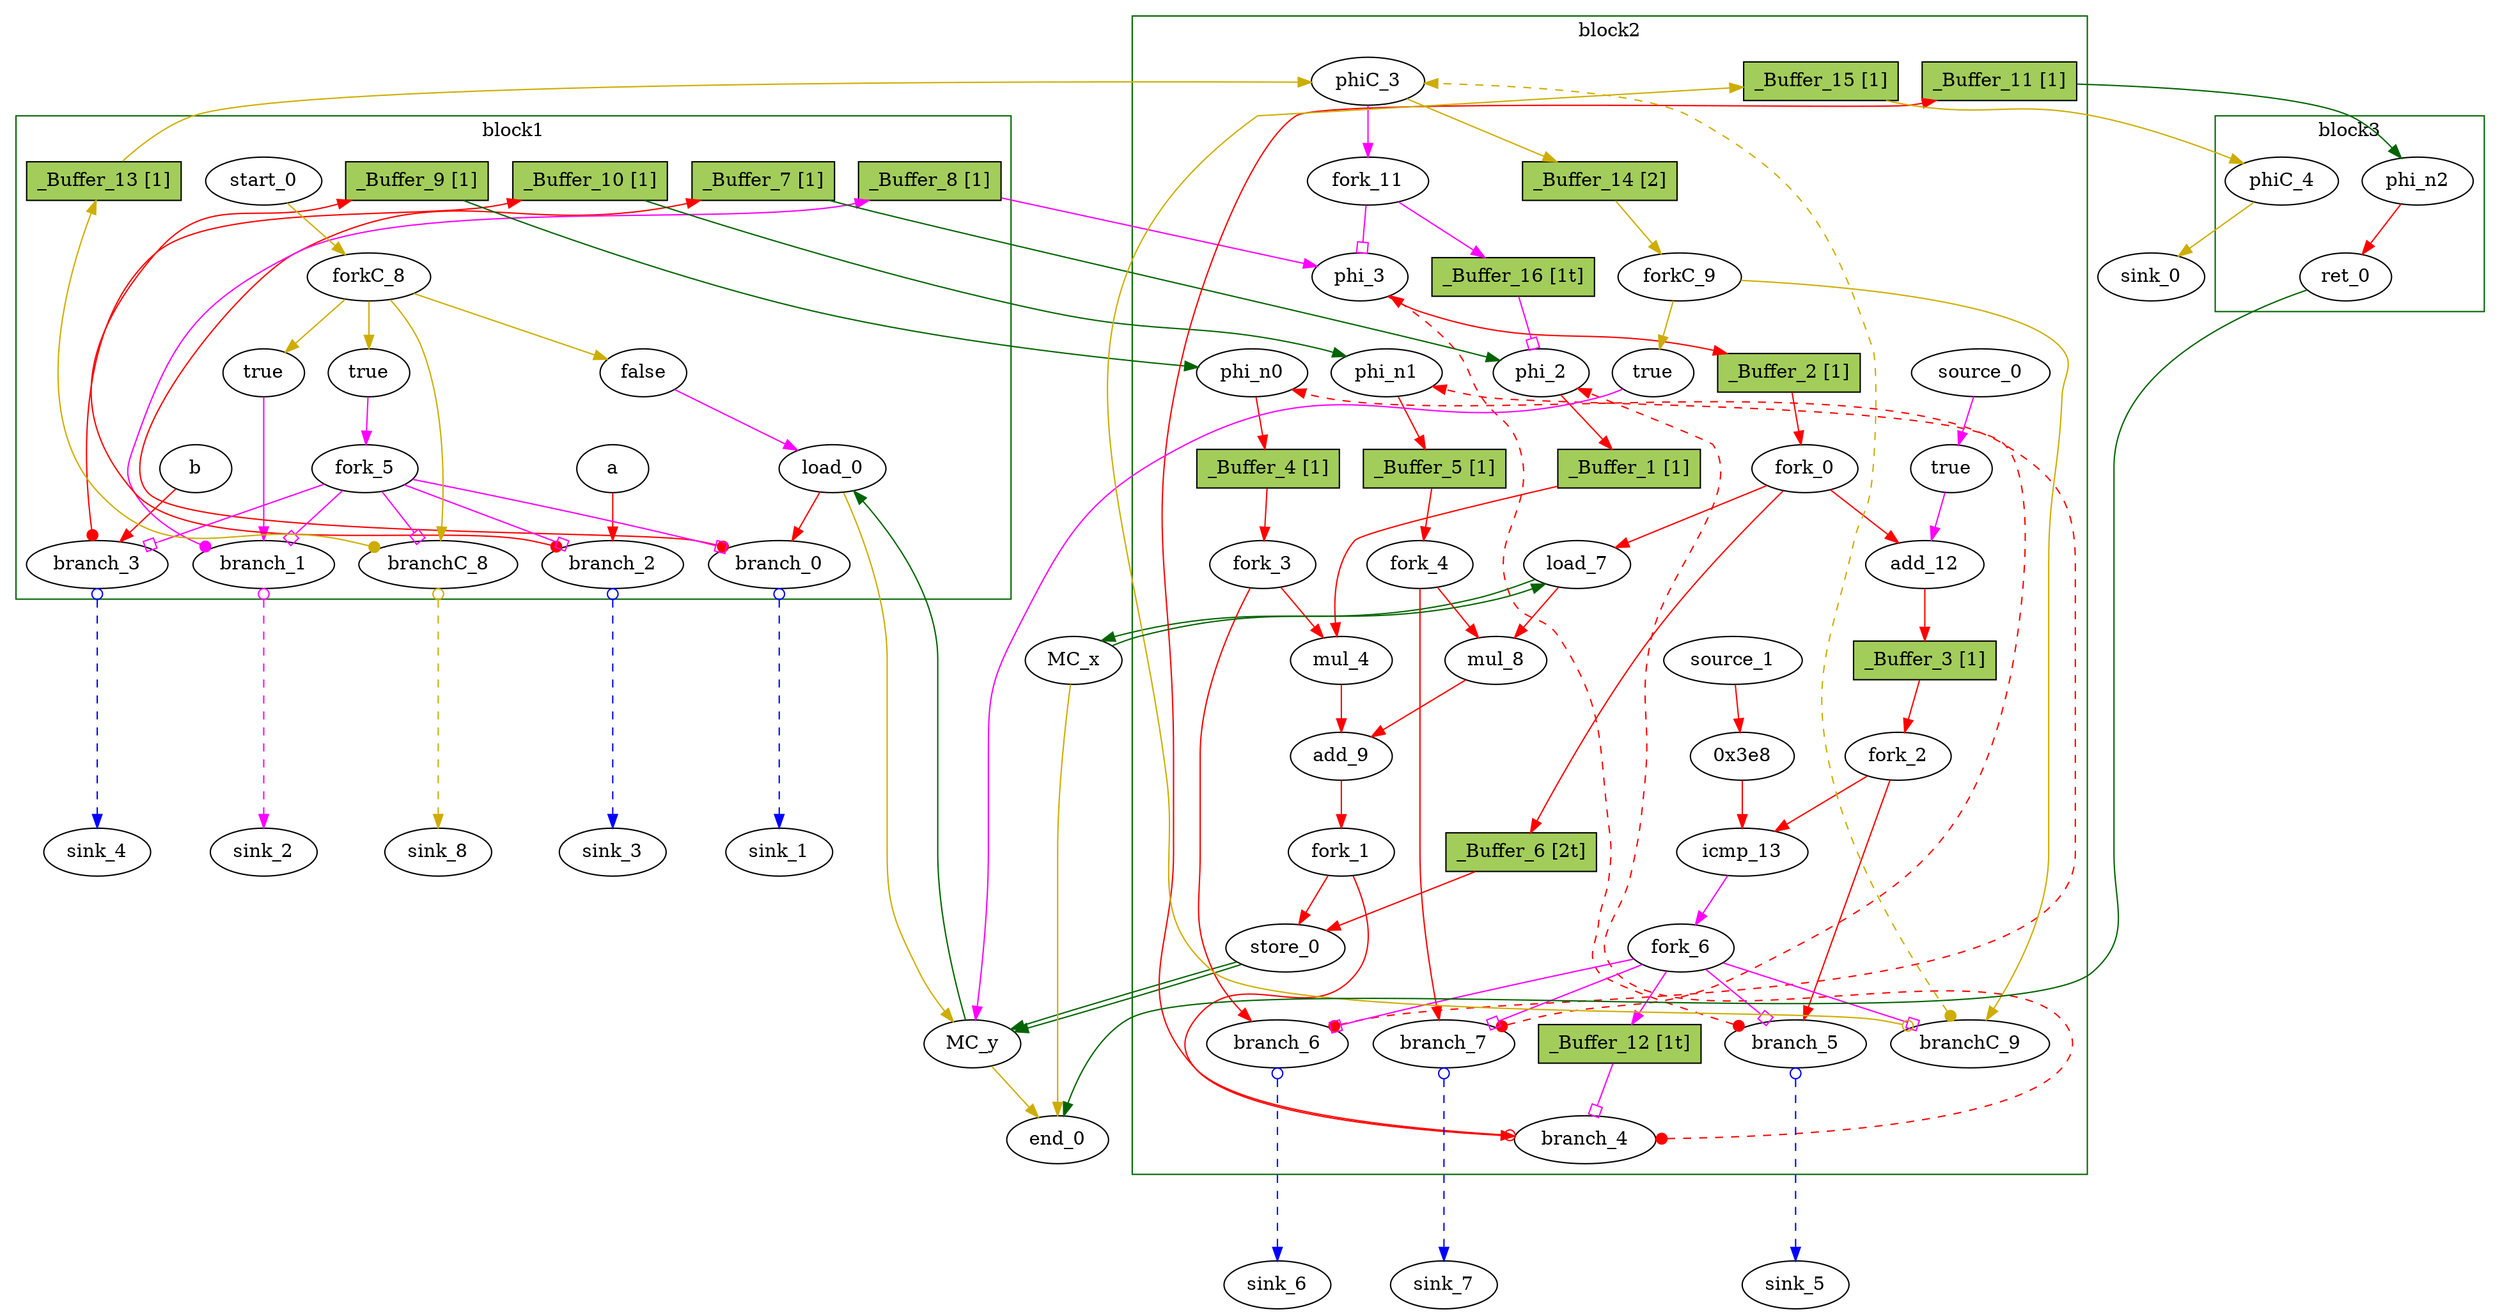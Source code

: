 // Number of blocks: 75
// Number of channels: 116
Digraph G {

  // Blocks
subgraph cluster_1 {
color = "darkgreen"
label = "block1"
  a [type=Entry, in="in1:32", out="out1:32", bbID = 1,  shape=oval];
  b [type=Entry, in="in1:32", out="out1:32", bbID = 1,  shape=oval];
  load_0 [type=Operator, in="in1:32 in2:32", out="out1:32 out2:32", op = "mc_load_op", latency=2, bbID = 1, portID = 0, offset = 0,  shape=oval];
  brCst_block1 [type=Constant, in="in1:1", out="out1:1", bbID = 1, value="0x1", label=true,  shape=oval];
  cst_0 [type=Constant, in="in1:1", out="out1:1", bbID = 1, value="0x1", label=true,  shape=oval];
  cst_3 [type=Constant, in="in1:1", out="out1:1", bbID = 1, value="0x0", label=false,  shape=oval];
  branch_0 [type=Branch, in="in1:32 in2?:1", out="out1+:32 out2-:32", bbID = 1,  shape=oval];
  branch_1 [type=Branch, in="in1:1 in2?:1", out="out1+:1 out2-:1", bbID = 1,  shape=oval];
  branch_2 [type=Branch, in="in1:32 in2?:1", out="out1+:32 out2-:32", bbID = 1,  shape=oval];
  branch_3 [type=Branch, in="in1:32 in2?:1", out="out1+:32 out2-:32", bbID = 1,  shape=oval];
  fork_5 [type=Fork, in="in1:1", out="out1:1 out2:1 out3:1 out4:1 out5:1", bbID = 1,  shape=oval];
  start_0 [type=Entry, in="in1:0", out="out1:0", bbID = 1,  shape=oval];
  forkC_8 [type=Fork, in="in1:0", out="out1:0 out2:0 out3:0 out4:0", bbID = 1,  shape=oval];
  branchC_8 [type=Branch, in="in1:0 in2?:1", out="out1+:0 out2-:0", bbID = 1,  shape=oval];
  _Buffer_7 [type=Buffer, in="in1:32", out="out1:32", bbID = 1, slots=1, transparent=false, label="_Buffer_7 [1]",  shape=box, style=filled, fillcolor=darkolivegreen3, height = 0.4];
  _Buffer_8 [type=Buffer, in="in1:1", out="out1:1", bbID = 1, slots=1, transparent=false, label="_Buffer_8 [1]",  shape=box, style=filled, fillcolor=darkolivegreen3, height = 0.4];
  _Buffer_9 [type=Buffer, in="in1:32", out="out1:32", bbID = 1, slots=1, transparent=false, label="_Buffer_9 [1]",  shape=box, style=filled, fillcolor=darkolivegreen3, height = 0.4];
  _Buffer_10 [type=Buffer, in="in1:32", out="out1:32", bbID = 1, slots=1, transparent=false, label="_Buffer_10 [1]",  shape=box, style=filled, fillcolor=darkolivegreen3, height = 0.4];
  _Buffer_13 [type=Buffer, in="in1:0", out="out1:0", bbID = 1, slots=1, transparent=false, label="_Buffer_13 [1]",  shape=box, style=filled, fillcolor=darkolivegreen3, height = 0.4];
}
subgraph cluster_2 {
color = "darkgreen"
label = "block2"
  phi_2 [type=Mux, in="in1?:1 in2:32 in3:32", out="out1:32", delay=0.366, bbID = 2, retimingDiff=0.8,  shape=oval];
  phi_3 [type=Mux, in="in1?:1 in2:32 in3:32", out="out1:32", delay=0.366, bbID = 2,  shape=oval];
  mul_4 [type=Operator, in="in1:32 in2:32", out="out1:32", op = "mul_op", latency=4, bbID = 2, retimingDiff=0.8,  shape=oval];
  load_7 [type=Operator, in="in1:32 in2:32", out="out1:32 out2:32", op = "mc_load_op", latency=2, bbID = 2, portID = 0, offset = 0, retimingDiff=0.4,  shape=oval];
  mul_8 [type=Operator, in="in1:32 in2:32", out="out1:32", op = "mul_op", latency=4, bbID = 2, retimingDiff=0.8,  shape=oval];
  add_9 [type=Operator, in="in1:32 in2:32", out="out1:32", op = "add_op", delay=1.693, bbID = 2, retimingDiff=1.8,  shape=oval];
  store_0 [type=Operator, in="in1:32 in2:32", out="out1:32 out2:32", op = "mc_store_op", bbID = 2, portID = 0, offset = 0, retimingDiff=1.8,  shape=oval];
  cst_1 [type=Constant, in="in1:1", out="out1:1", bbID = 2, value="0x1", label=true, retimingDiff=0.6,  shape=oval];
  add_12 [type=Operator, in="in1:32 in2:32", out="out1:32", op = "add_op", delay=1.693, bbID = 2, retimingDiff=0.6,  shape=oval];
  cst_2 [type=Constant, in="in1:32", out="out1:32", bbID = 2, value="0x3e8", label="0x3e8", retimingDiff=1,  shape=oval];
  icmp_13 [type=Operator, in="in1:32 in2:32", out="out1:1", op = "icmp_ult_op", delay=1.53, bbID = 2, retimingDiff=1,  shape=oval];
  phi_n0 [type=Merge, in="in1:32 in2:32", out="out1:32", delay=0.366, bbID = 2,  shape=oval];
  phi_n1 [type=Merge, in="in1:32 in2:32", out="out1:32", delay=0.366, bbID = 2,  shape=oval];
  fork_0 [type=Fork, in="in1:32", out="out1:32 out2:32 out3:32", bbID = 2, retimingDiff=0.6,  shape=oval];
  fork_1 [type=Fork, in="in1:32", out="out1:32 out2:32", bbID = 2, retimingDiff=1.8,  shape=oval];
  fork_2 [type=Fork, in="in1:32", out="out1:32 out2:32", bbID = 2, retimingDiff=1,  shape=oval];
  fork_3 [type=Fork, in="in1:32", out="out1:32 out2:32", bbID = 2, retimingDiff=1,  shape=oval];
  fork_4 [type=Fork, in="in1:32", out="out1:32 out2:32", bbID = 2, retimingDiff=1,  shape=oval];
  branch_4 [type=Branch, in="in1:32 in2?:1", out="out1+:32 out2-:32", bbID = 2, retimingDiff=1.8,  shape=oval];
  branch_5 [type=Branch, in="in1:32 in2?:1", out="out1+:32 out2-:32", bbID = 2, retimingDiff=1,  shape=oval];
  branch_6 [type=Branch, in="in1:32 in2?:1", out="out1+:32 out2-:32", bbID = 2, retimingDiff=1,  shape=oval];
  branch_7 [type=Branch, in="in1:32 in2?:1", out="out1+:32 out2-:32", bbID = 2, retimingDiff=1,  shape=oval];
  fork_6 [type=Fork, in="in1:1", out="out1:1 out2:1 out3:1 out4:1 out5:1", bbID = 2, retimingDiff=1,  shape=oval];
  cst_4 [type=Constant, in="in1:1", out="out1:1", bbID = 2, value="0x1", label=true, retimingDiff=1,  shape=oval];
  phiC_3 [type=CntrlMerge, in="in1:0 in2:0", out="out1:0 out2?:1", delay=0.166, bbID = 2,  shape=oval];
  forkC_9 [type=Fork, in="in1:0", out="out1:0 out2:0", bbID = 2, retimingDiff=1,  shape=oval];
  branchC_9 [type=Branch, in="in1:0 in2?:1", out="out1+:0 out2-:0", bbID = 2, retimingDiff=1,  shape=oval];
  source_0 [type=Source, out="out1:1", bbID = 2, retimingDiff=0.6,  shape=oval];
  source_1 [type=Source, out="out1:32", bbID = 2, retimingDiff=1,  shape=oval];
  fork_11 [type=Fork, in="in1:1", out="out1:1 out2:1", bbID = 2,  shape=oval];
  _Buffer_1 [type=Buffer, in="in1:32", out="out1:32", bbID = 2, slots=1, transparent=false, label="_Buffer_1 [1]",  shape=box, style=filled, fillcolor=darkolivegreen3, height = 0.4];
  _Buffer_2 [type=Buffer, in="in1:32", out="out1:32", bbID = 2, slots=1, transparent=false, label="_Buffer_2 [1]",  shape=box, style=filled, fillcolor=darkolivegreen3, height = 0.4];
  _Buffer_3 [type=Buffer, in="in1:32", out="out1:32", bbID = 2, slots=1, transparent=false, label="_Buffer_3 [1]",  shape=box, style=filled, fillcolor=darkolivegreen3, height = 0.4];
  _Buffer_4 [type=Buffer, in="in1:32", out="out1:32", bbID = 2, slots=1, transparent=false, label="_Buffer_4 [1]",  shape=box, style=filled, fillcolor=darkolivegreen3, height = 0.4];
  _Buffer_5 [type=Buffer, in="in1:32", out="out1:32", bbID = 2, slots=1, transparent=false, label="_Buffer_5 [1]",  shape=box, style=filled, fillcolor=darkolivegreen3, height = 0.4];
  _Buffer_6 [type=Buffer, in="in1:32", out="out1:32", bbID = 2, slots=2, transparent=true, label="_Buffer_6 [2t]",  shape=box, style=filled, fillcolor=darkolivegreen3, height = 0.4];
  _Buffer_11 [type=Buffer, in="in1:32", out="out1:32", bbID = 2, slots=1, transparent=false, label="_Buffer_11 [1]",  shape=box, style=filled, fillcolor=darkolivegreen3, height = 0.4];
  _Buffer_12 [type=Buffer, in="in1:1", out="out1:1", bbID = 2, slots=1, transparent=true, label="_Buffer_12 [1t]",  shape=box, style=filled, fillcolor=darkolivegreen3, height = 0.4];
  _Buffer_14 [type=Buffer, in="in1:0", out="out1:0", bbID = 2, slots=2, transparent=false, label="_Buffer_14 [2]",  shape=box, style=filled, fillcolor=darkolivegreen3, height = 0.4];
  _Buffer_15 [type=Buffer, in="in1:0", out="out1:0", bbID = 2, slots=1, transparent=false, label="_Buffer_15 [1]",  shape=box, style=filled, fillcolor=darkolivegreen3, height = 0.4];
  _Buffer_16 [type=Buffer, in="in1:1", out="out1:1", bbID = 2, slots=1, transparent=true, label="_Buffer_16 [1t]",  shape=box, style=filled, fillcolor=darkolivegreen3, height = 0.4];
}
subgraph cluster_3 {
color = "darkgreen"
label = "block3"
  ret_0 [type=Operator, in="in1:32", out="out1:32", op = "ret_op", bbID = 3,  shape=oval];
  phi_n2 [type=Merge, in="in1:32", out="out1:32", bbID = 3,  shape=oval];
  phiC_4 [type=Merge, in="in1:0", out="out1:0", delay=0.166, bbID = 3,  shape=oval];
}
  MC_y [type=MC, in="in1:32*c0 in2:32*l0a in3:32*s0a in4:32*s0d", out="out1:32*l0d out2:0*e", bbID = 0, memory = "y", bbcount = 1, ldcount = 1, stcount = 1, ];
  MC_x [type=MC, in="in1:32*l0a", out="out1:32*l0d out2:0*e", bbID = 0, memory = "x", bbcount = 0, ldcount = 1, stcount = 0, ];
  end_0 [type=Exit, in="in1:0*e in2:0*e in3:32", out="out1:32", bbID = 0,  shape=oval];
  sink_0 [type=Sink, in="in1:0", bbID = 0,  shape=oval];
  sink_1 [type=Sink, in="in1:32", bbID = 0,  shape=oval];
  sink_2 [type=Sink, in="in1:1", bbID = 0,  shape=oval];
  sink_3 [type=Sink, in="in1:32", bbID = 0,  shape=oval];
  sink_4 [type=Sink, in="in1:32", bbID = 0,  shape=oval];
  sink_5 [type=Sink, in="in1:32", bbID = 0,  shape=oval];
  sink_6 [type=Sink, in="in1:32", bbID = 0,  shape=oval];
  sink_7 [type=Sink, in="in1:32", bbID = 0,  shape=oval];
  sink_8 [type=Sink, in="in1:0", bbID = 0,  shape=oval];

  // Channels
  a -> branch_2 [from=out1, to=in1, arrowhead=normal, color=red];
  b -> branch_3 [from=out1, to=in1, arrowhead=normal, color=red];
  load_0 -> branch_0 [from=out1, to=in1, arrowhead=normal, color=red];
  load_0 -> MC_y [from=out2, to=in2, arrowhead=normal, color=gold3];
  brCst_block1 -> fork_5 [from=out1, to=in1, arrowhead=normal, color=magenta];
  phi_2 -> _Buffer_1 [from=out1, to=in1, arrowhead=normal, color=red];
  cst_0 -> branch_1 [from=out1, to=in1, arrowhead=normal, color=magenta];
  phi_3 -> _Buffer_2 [from=out1, to=in1, arrowhead=normal, color=red];
  mul_4 -> add_9 [from=out1, to=in1, arrowhead=normal, color=red];
  load_7 -> mul_8 [from=out1, to=in1, arrowhead=normal, color=red];
  load_7 -> MC_x [from=out2, to=in1, arrowhead=normal, color=darkgreen];
  mul_8 -> add_9 [from=out1, to=in2, arrowhead=normal, color=red];
  add_9 -> fork_1 [from=out1, to=in1, arrowhead=normal, color=red];
  store_0 -> MC_y [from=out2, to=in3, arrowhead=normal, color=darkgreen];
  store_0 -> MC_y [from=out1, to=in4, arrowhead=normal, color=darkgreen];
  cst_1 -> add_12 [from=out1, to=in2, arrowhead=normal, color=magenta];
  add_12 -> _Buffer_3 [from=out1, to=in1, arrowhead=normal, color=red];
  cst_2 -> icmp_13 [from=out1, to=in2, arrowhead=normal, color=red];
  icmp_13 -> fork_6 [from=out1, to=in1, arrowhead=normal, color=magenta];
  ret_0 -> end_0 [from=out1, to=in3, arrowhead=normal, color=darkgreen];
  cst_3 -> load_0 [from=out1, to=in2, arrowhead=normal, color=magenta];
  phi_n0 -> _Buffer_4 [from=out1, to=in1, arrowhead=normal, color=red];
  phi_n1 -> _Buffer_5 [from=out1, to=in1, arrowhead=normal, color=red];
  phi_n2 -> ret_0 [from=out1, to=in1, arrowhead=normal, color=red];
  fork_0 -> load_7 [from=out2, to=in2, arrowhead=normal, color=red];
  fork_0 -> _Buffer_6 [from=out3, to=in1, arrowhead=normal, color=red];
  fork_0 -> add_12 [from=out1, to=in1, arrowhead=normal, color=red];
  fork_1 -> store_0 [from=out1, to=in1, arrowhead=normal, color=red];
  fork_1 -> branch_4 [from=out2, to=in1, arrowhead=normal, color=red];
  fork_2 -> icmp_13 [from=out1, to=in1, arrowhead=normal, color=red];
  fork_2 -> branch_5 [from=out2, to=in1, arrowhead=normal, color=red];
  fork_3 -> mul_4 [from=out1, to=in2, arrowhead=normal, color=red];
  fork_3 -> branch_6 [from=out2, to=in1, arrowhead=normal, color=red];
  fork_4 -> mul_8 [from=out1, to=in2, arrowhead=normal, color=red];
  fork_4 -> branch_7 [from=out2, to=in1, arrowhead=normal, color=red];
  branch_0 -> _Buffer_7 [from=out1, to=in1, dir=both, arrowtail=dot, arrowhead=normal, color=red, constraint=false];
  branch_0 -> sink_1 [from=out2, to=in1, dir=both, arrowtail=odot, arrowhead=normal, color=blue, style=dashed, minlen = 3];
  branch_1 -> _Buffer_8 [from=out1, to=in1, dir=both, arrowtail=dot, arrowhead=normal, color=magenta, constraint=false];
  branch_1 -> sink_2 [from=out2, to=in1, dir=both, arrowtail=odot, arrowhead=normal, color=magenta, style=dashed, minlen = 3];
  branch_2 -> _Buffer_9 [from=out1, to=in1, dir=both, arrowtail=dot, arrowhead=normal, color=red, constraint=false];
  branch_2 -> sink_3 [from=out2, to=in1, dir=both, arrowtail=odot, arrowhead=normal, color=blue, style=dashed, minlen = 3];
  branch_3 -> _Buffer_10 [from=out1, to=in1, dir=both, arrowtail=dot, arrowhead=normal, color=red, constraint=false];
  branch_3 -> sink_4 [from=out2, to=in1, dir=both, arrowtail=odot, arrowhead=normal, color=blue, style=dashed, minlen = 3];
  fork_5 -> branch_0 [from=out4, to=in2, arrowhead=obox, color=magenta];
  fork_5 -> branch_1 [from=out3, to=in2, arrowhead=obox, color=magenta];
  fork_5 -> branch_2 [from=out2, to=in2, arrowhead=obox, color=magenta];
  fork_5 -> branch_3 [from=out1, to=in2, arrowhead=obox, color=magenta];
  fork_5 -> branchC_8 [from=out5, to=in2, arrowhead=obox, color=magenta];
  branch_4 -> phi_2 [from=out1, to=in3, dir=both, arrowtail=dot, arrowhead=normal, color=red, constraint=false, style=dashed, minlen = 3];
  branch_4 -> _Buffer_11 [from=out2, to=in1, dir=both, arrowtail=odot, arrowhead=normal, color=red, constraint=false];
  branch_5 -> phi_3 [from=out1, to=in3, dir=both, arrowtail=dot, arrowhead=normal, color=red, constraint=false, style=dashed, minlen = 3];
  branch_5 -> sink_5 [from=out2, to=in1, dir=both, arrowtail=odot, arrowhead=normal, color=blue, style=dashed, minlen = 3];
  branch_6 -> phi_n0 [from=out1, to=in2, dir=both, arrowtail=dot, arrowhead=normal, color=red, constraint=false, style=dashed, minlen = 3];
  branch_6 -> sink_6 [from=out2, to=in1, dir=both, arrowtail=odot, arrowhead=normal, color=blue, style=dashed, minlen = 3];
  branch_7 -> phi_n1 [from=out1, to=in2, dir=both, arrowtail=dot, arrowhead=normal, color=red, constraint=false, style=dashed, minlen = 3];
  branch_7 -> sink_7 [from=out2, to=in1, dir=both, arrowtail=odot, arrowhead=normal, color=blue, style=dashed, minlen = 3];
  fork_6 -> _Buffer_12 [from=out4, to=in1, arrowhead=normal, color=magenta];
  fork_6 -> branch_5 [from=out3, to=in2, arrowhead=obox, color=magenta];
  fork_6 -> branch_6 [from=out2, to=in2, arrowhead=obox, color=magenta];
  fork_6 -> branch_7 [from=out1, to=in2, arrowhead=obox, color=magenta];
  fork_6 -> branchC_9 [from=out5, to=in2, arrowhead=obox, color=magenta];
  MC_y -> load_0 [from=out1, to=in1, arrowhead=normal, color=darkgreen];
  MC_y -> end_0 [from=out2, to=in1, arrowhead=normal, color=gold3];
  MC_x -> load_7 [from=out1, to=in1, arrowhead=normal, color=darkgreen];
  MC_x -> end_0 [from=out2, to=in2, arrowhead=normal, color=gold3];
  cst_4 -> MC_y [from=out1, to=in1, arrowhead=normal, color=magenta];
  start_0 -> forkC_8 [from=out1, to=in1, arrowhead=normal, color=gold3];
  forkC_8 -> brCst_block1 [from=out4, to=in1, arrowhead=normal, color=gold3];
  forkC_8 -> cst_0 [from=out1, to=in1, arrowhead=normal, color=gold3];
  forkC_8 -> cst_3 [from=out2, to=in1, arrowhead=normal, color=gold3];
  forkC_8 -> branchC_8 [from=out3, to=in1, arrowhead=normal, color=gold3];
  branchC_8 -> _Buffer_13 [from=out1, to=in1, dir=both, arrowtail=dot, arrowhead=normal, color=gold3, constraint=false];
  branchC_8 -> sink_8 [from=out2, to=in1, dir=both, arrowtail=odot, arrowhead=normal, color=gold3, style=dashed, minlen = 3];
  phiC_3 -> _Buffer_14 [from=out1, to=in1, arrowhead=normal, color=gold3];
  phiC_3 -> fork_11 [from=out2, to=in1, arrowhead=normal, color=magenta];
  forkC_9 -> cst_4 [from=out1, to=in1, arrowhead=normal, color=gold3];
  forkC_9 -> branchC_9 [from=out2, to=in1, arrowhead=normal, color=gold3];
  branchC_9 -> phiC_3 [from=out1, to=in2, dir=both, arrowtail=dot, arrowhead=normal, color=gold3, constraint=false, style=dashed, minlen = 3];
  branchC_9 -> _Buffer_15 [from=out2, to=in1, dir=both, arrowtail=odot, arrowhead=normal, color=gold3, constraint=false];
  phiC_4 -> sink_0 [from=out1, to=in1, arrowhead=normal, color=gold3];
  source_0 -> cst_1 [from=out1, to=in1, arrowhead=normal, color=magenta];
  source_1 -> cst_2 [from=out1, to=in1, arrowhead=normal, color=red];
  fork_11 -> _Buffer_16 [from=out1, to=in1, arrowhead=normal, color=magenta];
  fork_11 -> phi_3 [from=out2, to=in1, arrowhead=obox, color=magenta];
  _Buffer_1 -> mul_4 [from=out1, to=in1, arrowhead=normal, color=red];
  _Buffer_2 -> fork_0 [from=out1, to=in1, arrowhead=normal, color=red];
  _Buffer_3 -> fork_2 [from=out1, to=in1, arrowhead=normal, color=red];
  _Buffer_4 -> fork_3 [from=out1, to=in1, arrowhead=normal, color=red];
  _Buffer_5 -> fork_4 [from=out1, to=in1, arrowhead=normal, color=red];
  _Buffer_6 -> store_0 [from=out1, to=in2, arrowhead=normal, color=red];
  _Buffer_7 -> phi_2 [from=out1, to=in2, arrowhead=normal, color=darkgreen];
  _Buffer_8 -> phi_3 [from=out1, to=in2, arrowhead=normal, color=magenta];
  _Buffer_9 -> phi_n0 [from=out1, to=in1, arrowhead=normal, color=darkgreen];
  _Buffer_10 -> phi_n1 [from=out1, to=in1, arrowhead=normal, color=darkgreen];
  _Buffer_11 -> phi_n2 [from=out1, to=in1, arrowhead=normal, color=darkgreen];
  _Buffer_12 -> branch_4 [from=out1, to=in2, arrowhead=obox, color=magenta];
  _Buffer_13 -> phiC_3 [from=out1, to=in1, arrowhead=normal, color=gold3];
  _Buffer_14 -> forkC_9 [from=out1, to=in1, arrowhead=normal, color=gold3];
  _Buffer_15 -> phiC_4 [from=out1, to=in1, arrowhead=normal, color=gold3];
  _Buffer_16 -> phi_2 [from=out1, to=in1, arrowhead=obox, color=magenta];
}

